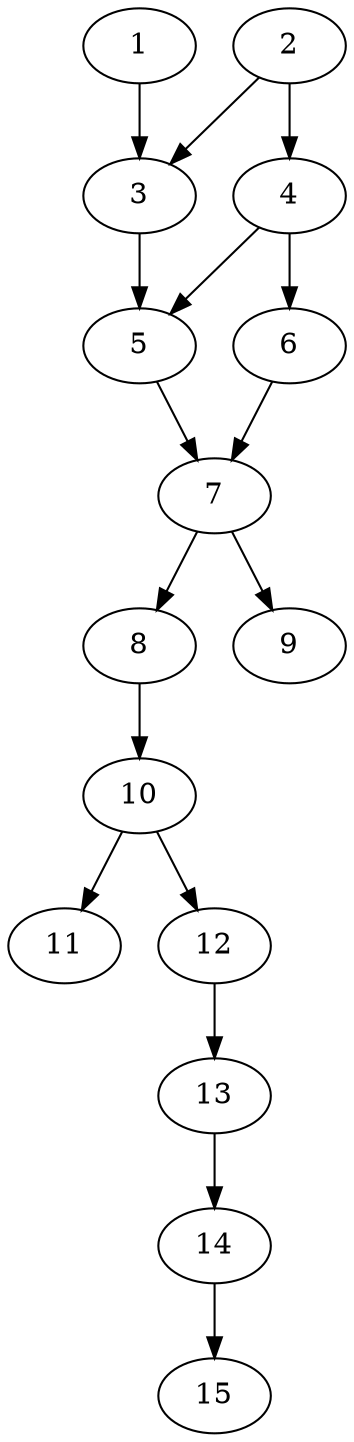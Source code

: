 // DAG automatically generated by daggen at Thu Oct  3 13:59:27 2019
// ./daggen --dot -n 15 --ccr 0.3 --fat 0.3 --regular 0.7 --density 0.6 --mindata 5242880 --maxdata 52428800 
digraph G {
  1 [size="109578240", alpha="0.07", expect_size="32873472"] 
  1 -> 3 [size ="32873472"]
  2 [size="153227947", alpha="0.15", expect_size="45968384"] 
  2 -> 3 [size ="45968384"]
  2 -> 4 [size ="45968384"]
  3 [size="82046293", alpha="0.16", expect_size="24613888"] 
  3 -> 5 [size ="24613888"]
  4 [size="43543893", alpha="0.19", expect_size="13063168"] 
  4 -> 5 [size ="13063168"]
  4 -> 6 [size ="13063168"]
  5 [size="120661333", alpha="0.19", expect_size="36198400"] 
  5 -> 7 [size ="36198400"]
  6 [size="105495893", alpha="0.09", expect_size="31648768"] 
  6 -> 7 [size ="31648768"]
  7 [size="135273813", alpha="0.06", expect_size="40582144"] 
  7 -> 8 [size ="40582144"]
  7 -> 9 [size ="40582144"]
  8 [size="87517867", alpha="0.05", expect_size="26255360"] 
  8 -> 10 [size ="26255360"]
  9 [size="130672640", alpha="0.07", expect_size="39201792"] 
  10 [size="86848853", alpha="0.09", expect_size="26054656"] 
  10 -> 11 [size ="26054656"]
  10 -> 12 [size ="26054656"]
  11 [size="167717547", alpha="0.07", expect_size="50315264"] 
  12 [size="67536213", alpha="0.03", expect_size="20260864"] 
  12 -> 13 [size ="20260864"]
  13 [size="26228053", alpha="0.08", expect_size="7868416"] 
  13 -> 14 [size ="7868416"]
  14 [size="150203733", alpha="0.10", expect_size="45061120"] 
  14 -> 15 [size ="45061120"]
  15 [size="138683733", alpha="0.06", expect_size="41605120"] 
}
